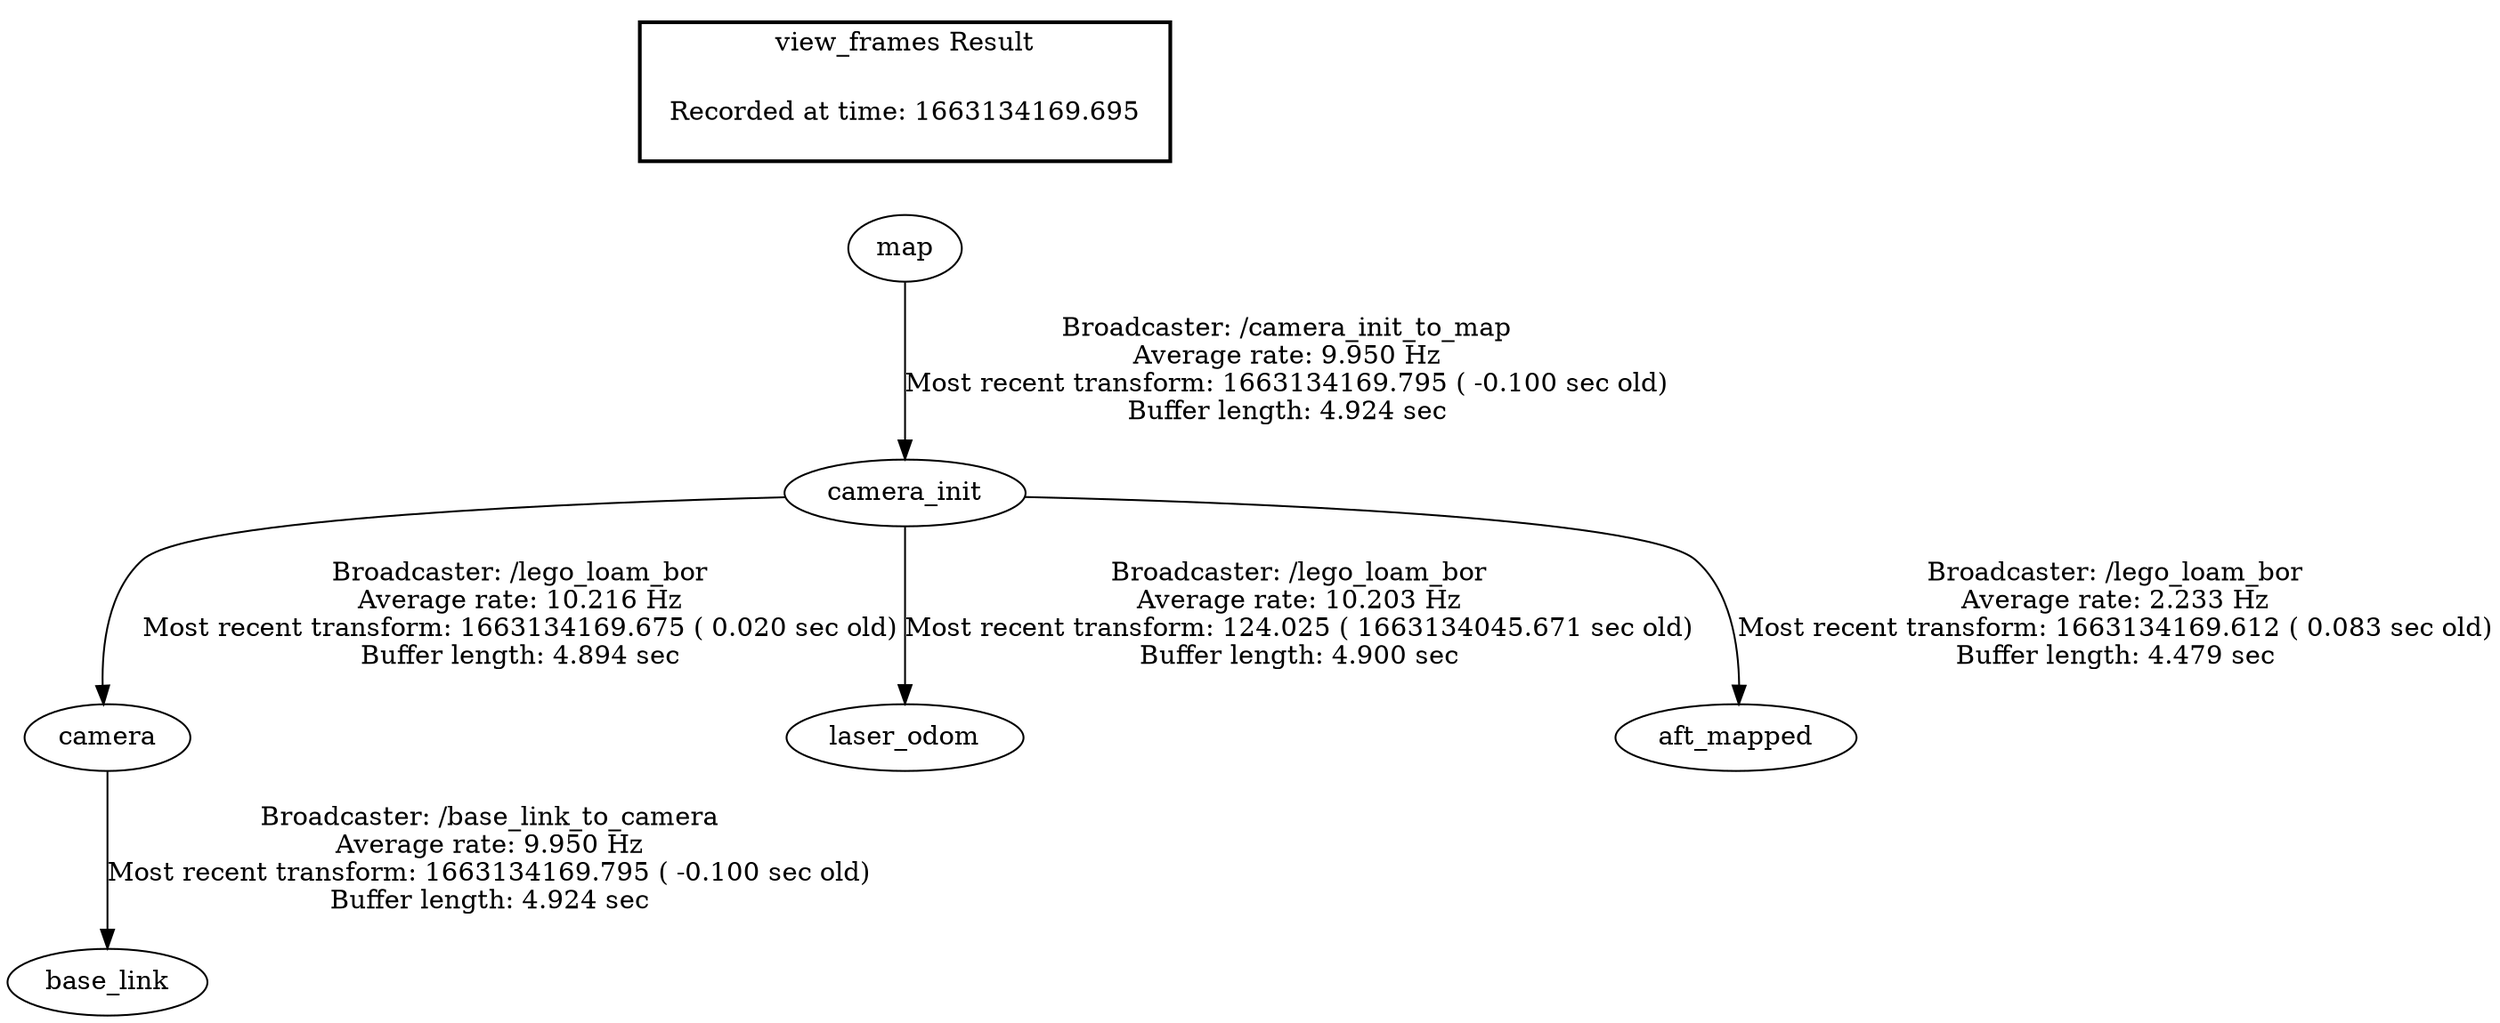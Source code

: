 digraph G {
"camera" -> "base_link"[label="Broadcaster: /base_link_to_camera\nAverage rate: 9.950 Hz\nMost recent transform: 1663134169.795 ( -0.100 sec old)\nBuffer length: 4.924 sec\n"];
"camera_init" -> "camera"[label="Broadcaster: /lego_loam_bor\nAverage rate: 10.216 Hz\nMost recent transform: 1663134169.675 ( 0.020 sec old)\nBuffer length: 4.894 sec\n"];
"map" -> "camera_init"[label="Broadcaster: /camera_init_to_map\nAverage rate: 9.950 Hz\nMost recent transform: 1663134169.795 ( -0.100 sec old)\nBuffer length: 4.924 sec\n"];
"camera_init" -> "laser_odom"[label="Broadcaster: /lego_loam_bor\nAverage rate: 10.203 Hz\nMost recent transform: 124.025 ( 1663134045.671 sec old)\nBuffer length: 4.900 sec\n"];
"camera_init" -> "aft_mapped"[label="Broadcaster: /lego_loam_bor\nAverage rate: 2.233 Hz\nMost recent transform: 1663134169.612 ( 0.083 sec old)\nBuffer length: 4.479 sec\n"];
edge [style=invis];
 subgraph cluster_legend { style=bold; color=black; label ="view_frames Result";
"Recorded at time: 1663134169.695"[ shape=plaintext ] ;
 }->"map";
}